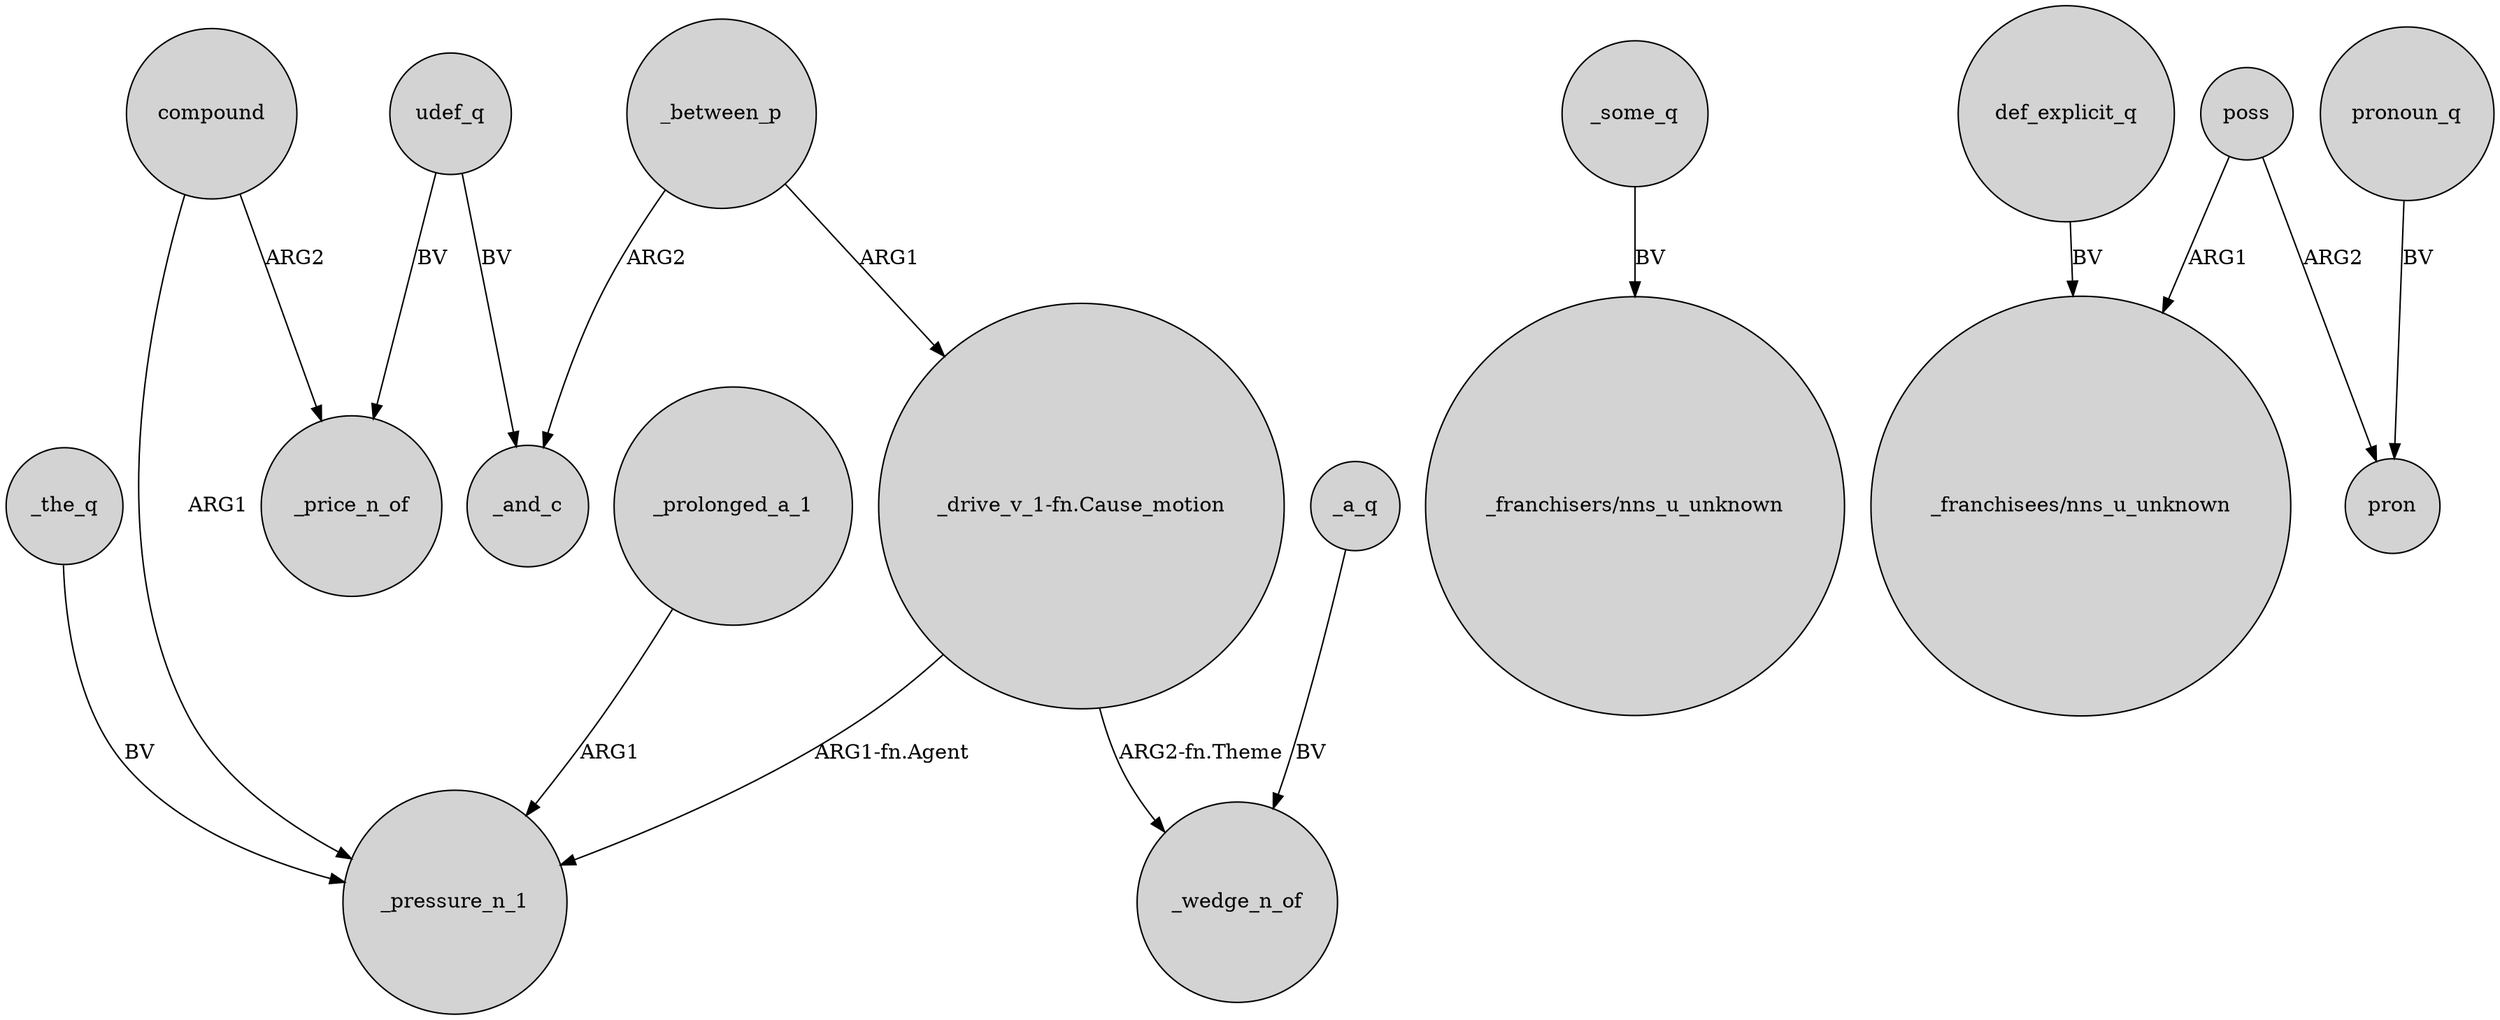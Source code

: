digraph {
	node [shape=circle style=filled]
	_the_q -> _pressure_n_1 [label=BV]
	compound -> _price_n_of [label=ARG2]
	_some_q -> "_franchisers/nns_u_unknown" [label=BV]
	_between_p -> "_drive_v_1-fn.Cause_motion" [label=ARG1]
	def_explicit_q -> "_franchisees/nns_u_unknown" [label=BV]
	udef_q -> _price_n_of [label=BV]
	poss -> pron [label=ARG2]
	"_drive_v_1-fn.Cause_motion" -> _pressure_n_1 [label="ARG1-fn.Agent"]
	_between_p -> _and_c [label=ARG2]
	_a_q -> _wedge_n_of [label=BV]
	udef_q -> _and_c [label=BV]
	_prolonged_a_1 -> _pressure_n_1 [label=ARG1]
	poss -> "_franchisees/nns_u_unknown" [label=ARG1]
	"_drive_v_1-fn.Cause_motion" -> _wedge_n_of [label="ARG2-fn.Theme"]
	compound -> _pressure_n_1 [label=ARG1]
	pronoun_q -> pron [label=BV]
}
